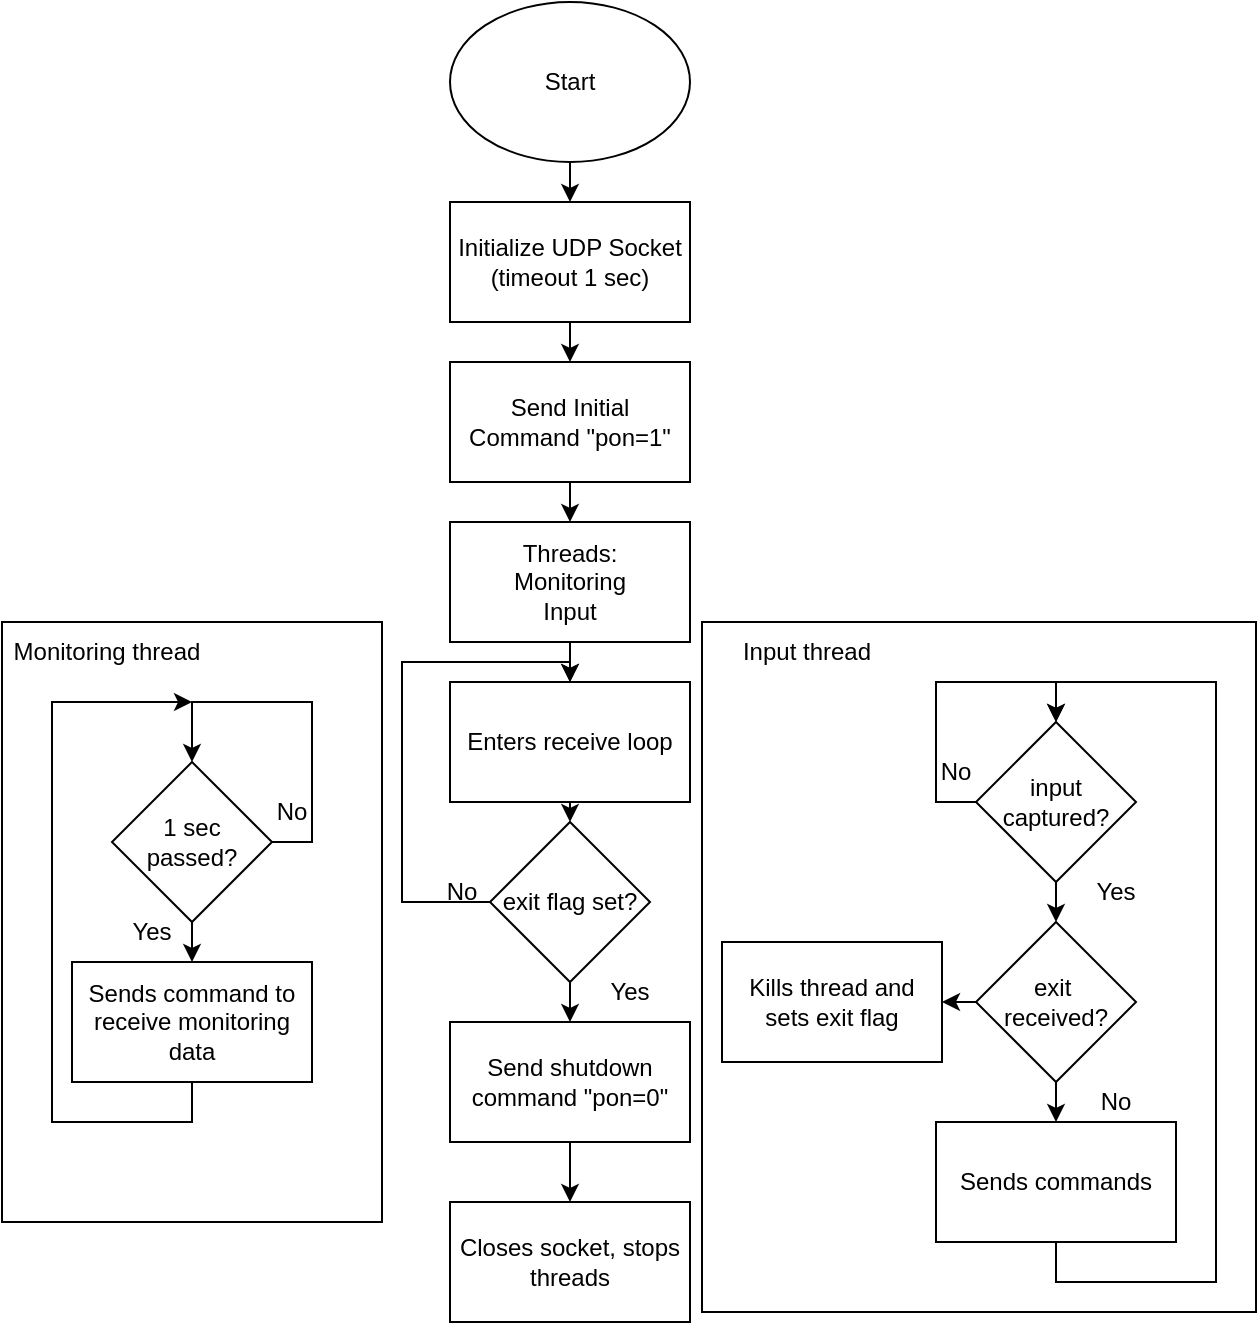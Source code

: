 <mxfile version="26.2.14">
  <diagram name="Page-1" id="4TzWTeuGmfHHLc7CxTQy">
    <mxGraphModel dx="1418" dy="834" grid="1" gridSize="10" guides="1" tooltips="1" connect="1" arrows="1" fold="1" page="1" pageScale="1" pageWidth="827" pageHeight="1169" math="0" shadow="0">
      <root>
        <mxCell id="0" />
        <mxCell id="1" parent="0" />
        <mxCell id="0yZVs_pOCIj4PwXCodFh-7" style="edgeStyle=orthogonalEdgeStyle;rounded=0;orthogonalLoop=1;jettySize=auto;html=1;exitX=0.5;exitY=1;exitDx=0;exitDy=0;entryX=0.5;entryY=0;entryDx=0;entryDy=0;" edge="1" parent="1" source="0yZVs_pOCIj4PwXCodFh-1" target="0yZVs_pOCIj4PwXCodFh-2">
          <mxGeometry relative="1" as="geometry" />
        </mxCell>
        <mxCell id="0yZVs_pOCIj4PwXCodFh-1" value="Start" style="ellipse;whiteSpace=wrap;html=1;" vertex="1" parent="1">
          <mxGeometry x="354" width="120" height="80" as="geometry" />
        </mxCell>
        <mxCell id="0yZVs_pOCIj4PwXCodFh-8" style="edgeStyle=orthogonalEdgeStyle;rounded=0;orthogonalLoop=1;jettySize=auto;html=1;exitX=0.5;exitY=1;exitDx=0;exitDy=0;entryX=0.5;entryY=0;entryDx=0;entryDy=0;" edge="1" parent="1" source="0yZVs_pOCIj4PwXCodFh-2" target="0yZVs_pOCIj4PwXCodFh-3">
          <mxGeometry relative="1" as="geometry" />
        </mxCell>
        <mxCell id="0yZVs_pOCIj4PwXCodFh-2" value="Initialize UDP Socket&lt;div&gt;(timeout 1 sec)&lt;/div&gt;" style="rounded=0;whiteSpace=wrap;html=1;" vertex="1" parent="1">
          <mxGeometry x="354" y="100" width="120" height="60" as="geometry" />
        </mxCell>
        <mxCell id="0yZVs_pOCIj4PwXCodFh-45" value="" style="rounded=0;whiteSpace=wrap;html=1;" vertex="1" parent="1">
          <mxGeometry x="130" y="310" width="190" height="300" as="geometry" />
        </mxCell>
        <mxCell id="0yZVs_pOCIj4PwXCodFh-9" style="edgeStyle=orthogonalEdgeStyle;rounded=0;orthogonalLoop=1;jettySize=auto;html=1;exitX=0.5;exitY=1;exitDx=0;exitDy=0;entryX=0.5;entryY=0;entryDx=0;entryDy=0;" edge="1" parent="1" source="0yZVs_pOCIj4PwXCodFh-3" target="0yZVs_pOCIj4PwXCodFh-4">
          <mxGeometry relative="1" as="geometry" />
        </mxCell>
        <mxCell id="0yZVs_pOCIj4PwXCodFh-3" value="Send Initial Command &quot;pon=1&quot;" style="rounded=0;whiteSpace=wrap;html=1;" vertex="1" parent="1">
          <mxGeometry x="354" y="180" width="120" height="60" as="geometry" />
        </mxCell>
        <mxCell id="0yZVs_pOCIj4PwXCodFh-50" value="" style="rounded=0;whiteSpace=wrap;html=1;" vertex="1" parent="1">
          <mxGeometry x="480" y="310" width="277" height="345" as="geometry" />
        </mxCell>
        <mxCell id="0yZVs_pOCIj4PwXCodFh-60" style="edgeStyle=orthogonalEdgeStyle;rounded=0;orthogonalLoop=1;jettySize=auto;html=1;exitX=0.5;exitY=1;exitDx=0;exitDy=0;" edge="1" parent="1" source="0yZVs_pOCIj4PwXCodFh-4">
          <mxGeometry relative="1" as="geometry">
            <mxPoint x="414" y="340" as="targetPoint" />
          </mxGeometry>
        </mxCell>
        <mxCell id="0yZVs_pOCIj4PwXCodFh-4" value="Threads:&lt;br&gt;Monitoring&lt;br&gt;Input" style="rounded=0;whiteSpace=wrap;html=1;" vertex="1" parent="1">
          <mxGeometry x="354" y="260" width="120" height="60" as="geometry" />
        </mxCell>
        <mxCell id="0yZVs_pOCIj4PwXCodFh-48" style="edgeStyle=orthogonalEdgeStyle;rounded=0;orthogonalLoop=1;jettySize=auto;html=1;exitX=0.5;exitY=1;exitDx=0;exitDy=0;" edge="1" parent="1" source="0yZVs_pOCIj4PwXCodFh-6">
          <mxGeometry relative="1" as="geometry">
            <mxPoint x="225" y="350" as="targetPoint" />
            <Array as="points">
              <mxPoint x="225" y="560" />
              <mxPoint x="155" y="560" />
              <mxPoint x="155" y="350" />
            </Array>
          </mxGeometry>
        </mxCell>
        <mxCell id="0yZVs_pOCIj4PwXCodFh-6" value="Sends command to receive monitoring data" style="rounded=0;whiteSpace=wrap;html=1;" vertex="1" parent="1">
          <mxGeometry x="165" y="480" width="120" height="60" as="geometry" />
        </mxCell>
        <mxCell id="0yZVs_pOCIj4PwXCodFh-44" style="edgeStyle=orthogonalEdgeStyle;rounded=0;orthogonalLoop=1;jettySize=auto;html=1;exitX=0.5;exitY=1;exitDx=0;exitDy=0;entryX=0.5;entryY=0;entryDx=0;entryDy=0;" edge="1" parent="1" source="0yZVs_pOCIj4PwXCodFh-13" target="0yZVs_pOCIj4PwXCodFh-33">
          <mxGeometry relative="1" as="geometry">
            <mxPoint x="657" y="340" as="targetPoint" />
            <Array as="points">
              <mxPoint x="657" y="640" />
              <mxPoint x="737" y="640" />
              <mxPoint x="737" y="340" />
              <mxPoint x="657" y="340" />
            </Array>
          </mxGeometry>
        </mxCell>
        <mxCell id="0yZVs_pOCIj4PwXCodFh-13" value="Sends commands" style="rounded=0;whiteSpace=wrap;html=1;" vertex="1" parent="1">
          <mxGeometry x="597" y="560" width="120" height="60" as="geometry" />
        </mxCell>
        <mxCell id="0yZVs_pOCIj4PwXCodFh-17" style="edgeStyle=orthogonalEdgeStyle;rounded=0;orthogonalLoop=1;jettySize=auto;html=1;exitX=0.5;exitY=1;exitDx=0;exitDy=0;entryX=0.5;entryY=0;entryDx=0;entryDy=0;" edge="1" parent="1" source="0yZVs_pOCIj4PwXCodFh-16" target="0yZVs_pOCIj4PwXCodFh-6">
          <mxGeometry relative="1" as="geometry" />
        </mxCell>
        <mxCell id="0yZVs_pOCIj4PwXCodFh-16" value="1 sec&lt;div&gt;passed?&lt;/div&gt;" style="rhombus;whiteSpace=wrap;html=1;" vertex="1" parent="1">
          <mxGeometry x="185" y="380" width="80" height="80" as="geometry" />
        </mxCell>
        <mxCell id="0yZVs_pOCIj4PwXCodFh-32" style="edgeStyle=orthogonalEdgeStyle;rounded=0;orthogonalLoop=1;jettySize=auto;html=1;exitX=0.5;exitY=1;exitDx=0;exitDy=0;entryX=0.5;entryY=0;entryDx=0;entryDy=0;" edge="1" parent="1" source="0yZVs_pOCIj4PwXCodFh-21" target="0yZVs_pOCIj4PwXCodFh-31">
          <mxGeometry relative="1" as="geometry" />
        </mxCell>
        <mxCell id="0yZVs_pOCIj4PwXCodFh-21" value="Send shutdown command &quot;pon=0&quot;" style="rounded=0;whiteSpace=wrap;html=1;" vertex="1" parent="1">
          <mxGeometry x="354" y="510" width="120" height="60" as="geometry" />
        </mxCell>
        <mxCell id="0yZVs_pOCIj4PwXCodFh-41" style="edgeStyle=orthogonalEdgeStyle;rounded=0;orthogonalLoop=1;jettySize=auto;html=1;exitX=0.5;exitY=1;exitDx=0;exitDy=0;entryX=0.5;entryY=0;entryDx=0;entryDy=0;" edge="1" parent="1" source="0yZVs_pOCIj4PwXCodFh-22" target="0yZVs_pOCIj4PwXCodFh-13">
          <mxGeometry relative="1" as="geometry" />
        </mxCell>
        <mxCell id="0yZVs_pOCIj4PwXCodFh-63" style="edgeStyle=orthogonalEdgeStyle;rounded=0;orthogonalLoop=1;jettySize=auto;html=1;exitX=0;exitY=0.5;exitDx=0;exitDy=0;entryX=1;entryY=0.5;entryDx=0;entryDy=0;" edge="1" parent="1" source="0yZVs_pOCIj4PwXCodFh-22" target="0yZVs_pOCIj4PwXCodFh-62">
          <mxGeometry relative="1" as="geometry" />
        </mxCell>
        <mxCell id="0yZVs_pOCIj4PwXCodFh-22" value="exit&amp;nbsp;&lt;div&gt;r&lt;span style=&quot;background-color: transparent; color: light-dark(rgb(0, 0, 0), rgb(255, 255, 255));&quot;&gt;eceived?&lt;/span&gt;&lt;/div&gt;" style="rhombus;whiteSpace=wrap;html=1;" vertex="1" parent="1">
          <mxGeometry x="617" y="460" width="80" height="80" as="geometry" />
        </mxCell>
        <mxCell id="0yZVs_pOCIj4PwXCodFh-28" value="No" style="text;html=1;align=center;verticalAlign=middle;whiteSpace=wrap;rounded=0;" vertex="1" parent="1">
          <mxGeometry x="245" y="390" width="60" height="30" as="geometry" />
        </mxCell>
        <mxCell id="0yZVs_pOCIj4PwXCodFh-29" value="No" style="text;html=1;align=center;verticalAlign=middle;whiteSpace=wrap;rounded=0;" vertex="1" parent="1">
          <mxGeometry x="657" y="540" width="60" height="20" as="geometry" />
        </mxCell>
        <mxCell id="0yZVs_pOCIj4PwXCodFh-30" value="Yes" style="text;html=1;align=center;verticalAlign=middle;whiteSpace=wrap;rounded=0;" vertex="1" parent="1">
          <mxGeometry x="175" y="450" width="60" height="30" as="geometry" />
        </mxCell>
        <mxCell id="0yZVs_pOCIj4PwXCodFh-31" value="Closes socket, stops threads" style="rounded=0;whiteSpace=wrap;html=1;" vertex="1" parent="1">
          <mxGeometry x="354" y="600" width="120" height="60" as="geometry" />
        </mxCell>
        <mxCell id="0yZVs_pOCIj4PwXCodFh-37" style="edgeStyle=orthogonalEdgeStyle;rounded=0;orthogonalLoop=1;jettySize=auto;html=1;exitX=0;exitY=0.5;exitDx=0;exitDy=0;entryX=0.5;entryY=0;entryDx=0;entryDy=0;" edge="1" parent="1" source="0yZVs_pOCIj4PwXCodFh-33" target="0yZVs_pOCIj4PwXCodFh-33">
          <mxGeometry relative="1" as="geometry">
            <mxPoint x="567" y="340" as="targetPoint" />
            <Array as="points">
              <mxPoint x="597" y="400" />
              <mxPoint x="597" y="340" />
              <mxPoint x="657" y="340" />
            </Array>
          </mxGeometry>
        </mxCell>
        <mxCell id="0yZVs_pOCIj4PwXCodFh-39" style="edgeStyle=orthogonalEdgeStyle;rounded=0;orthogonalLoop=1;jettySize=auto;html=1;exitX=0.5;exitY=1;exitDx=0;exitDy=0;entryX=0.5;entryY=0;entryDx=0;entryDy=0;" edge="1" parent="1" source="0yZVs_pOCIj4PwXCodFh-33" target="0yZVs_pOCIj4PwXCodFh-22">
          <mxGeometry relative="1" as="geometry" />
        </mxCell>
        <mxCell id="0yZVs_pOCIj4PwXCodFh-33" value="input captured?" style="rhombus;whiteSpace=wrap;html=1;" vertex="1" parent="1">
          <mxGeometry x="617" y="360" width="80" height="80" as="geometry" />
        </mxCell>
        <mxCell id="0yZVs_pOCIj4PwXCodFh-36" value="Yes" style="text;html=1;align=center;verticalAlign=middle;whiteSpace=wrap;rounded=0;" vertex="1" parent="1">
          <mxGeometry x="657" y="430" width="60" height="30" as="geometry" />
        </mxCell>
        <mxCell id="0yZVs_pOCIj4PwXCodFh-38" value="No" style="text;html=1;align=center;verticalAlign=middle;whiteSpace=wrap;rounded=0;" vertex="1" parent="1">
          <mxGeometry x="577" y="370" width="60" height="30" as="geometry" />
        </mxCell>
        <mxCell id="0yZVs_pOCIj4PwXCodFh-47" style="edgeStyle=orthogonalEdgeStyle;rounded=0;orthogonalLoop=1;jettySize=auto;html=1;exitX=1;exitY=0.5;exitDx=0;exitDy=0;entryX=0.5;entryY=0;entryDx=0;entryDy=0;" edge="1" parent="1" source="0yZVs_pOCIj4PwXCodFh-16" target="0yZVs_pOCIj4PwXCodFh-16">
          <mxGeometry relative="1" as="geometry">
            <Array as="points">
              <mxPoint x="285" y="420" />
              <mxPoint x="285" y="350" />
              <mxPoint x="225" y="350" />
            </Array>
          </mxGeometry>
        </mxCell>
        <mxCell id="0yZVs_pOCIj4PwXCodFh-49" value="Monitoring thread" style="text;html=1;align=center;verticalAlign=middle;whiteSpace=wrap;rounded=0;" vertex="1" parent="1">
          <mxGeometry x="130" y="310" width="105" height="30" as="geometry" />
        </mxCell>
        <mxCell id="0yZVs_pOCIj4PwXCodFh-58" value="Input thread" style="text;html=1;align=center;verticalAlign=middle;whiteSpace=wrap;rounded=0;" vertex="1" parent="1">
          <mxGeometry x="480" y="310" width="105" height="30" as="geometry" />
        </mxCell>
        <mxCell id="0yZVs_pOCIj4PwXCodFh-65" style="edgeStyle=orthogonalEdgeStyle;rounded=0;orthogonalLoop=1;jettySize=auto;html=1;exitX=0.5;exitY=1;exitDx=0;exitDy=0;entryX=0.5;entryY=0;entryDx=0;entryDy=0;" edge="1" parent="1" source="0yZVs_pOCIj4PwXCodFh-61" target="0yZVs_pOCIj4PwXCodFh-64">
          <mxGeometry relative="1" as="geometry" />
        </mxCell>
        <mxCell id="0yZVs_pOCIj4PwXCodFh-61" value="Enters receive loop" style="rounded=0;whiteSpace=wrap;html=1;" vertex="1" parent="1">
          <mxGeometry x="354" y="340" width="120" height="60" as="geometry" />
        </mxCell>
        <mxCell id="0yZVs_pOCIj4PwXCodFh-62" value="Kills thread and sets exit flag" style="rounded=0;whiteSpace=wrap;html=1;" vertex="1" parent="1">
          <mxGeometry x="490" y="470" width="110" height="60" as="geometry" />
        </mxCell>
        <mxCell id="0yZVs_pOCIj4PwXCodFh-66" style="edgeStyle=orthogonalEdgeStyle;rounded=0;orthogonalLoop=1;jettySize=auto;html=1;exitX=0.5;exitY=1;exitDx=0;exitDy=0;entryX=0.5;entryY=0;entryDx=0;entryDy=0;" edge="1" parent="1" source="0yZVs_pOCIj4PwXCodFh-64" target="0yZVs_pOCIj4PwXCodFh-21">
          <mxGeometry relative="1" as="geometry" />
        </mxCell>
        <mxCell id="0yZVs_pOCIj4PwXCodFh-68" style="edgeStyle=orthogonalEdgeStyle;rounded=0;orthogonalLoop=1;jettySize=auto;html=1;exitX=0;exitY=0.5;exitDx=0;exitDy=0;entryX=0.5;entryY=0;entryDx=0;entryDy=0;" edge="1" parent="1" source="0yZVs_pOCIj4PwXCodFh-64" target="0yZVs_pOCIj4PwXCodFh-61">
          <mxGeometry relative="1" as="geometry">
            <Array as="points">
              <mxPoint x="330" y="450" />
              <mxPoint x="330" y="330" />
              <mxPoint x="414" y="330" />
            </Array>
          </mxGeometry>
        </mxCell>
        <mxCell id="0yZVs_pOCIj4PwXCodFh-64" value="exit flag set?" style="rhombus;whiteSpace=wrap;html=1;" vertex="1" parent="1">
          <mxGeometry x="374" y="410" width="80" height="80" as="geometry" />
        </mxCell>
        <mxCell id="0yZVs_pOCIj4PwXCodFh-67" value="Yes" style="text;html=1;align=center;verticalAlign=middle;whiteSpace=wrap;rounded=0;" vertex="1" parent="1">
          <mxGeometry x="414" y="480" width="60" height="30" as="geometry" />
        </mxCell>
        <mxCell id="0yZVs_pOCIj4PwXCodFh-69" value="No" style="text;html=1;align=center;verticalAlign=middle;whiteSpace=wrap;rounded=0;" vertex="1" parent="1">
          <mxGeometry x="330" y="430" width="60" height="30" as="geometry" />
        </mxCell>
      </root>
    </mxGraphModel>
  </diagram>
</mxfile>
